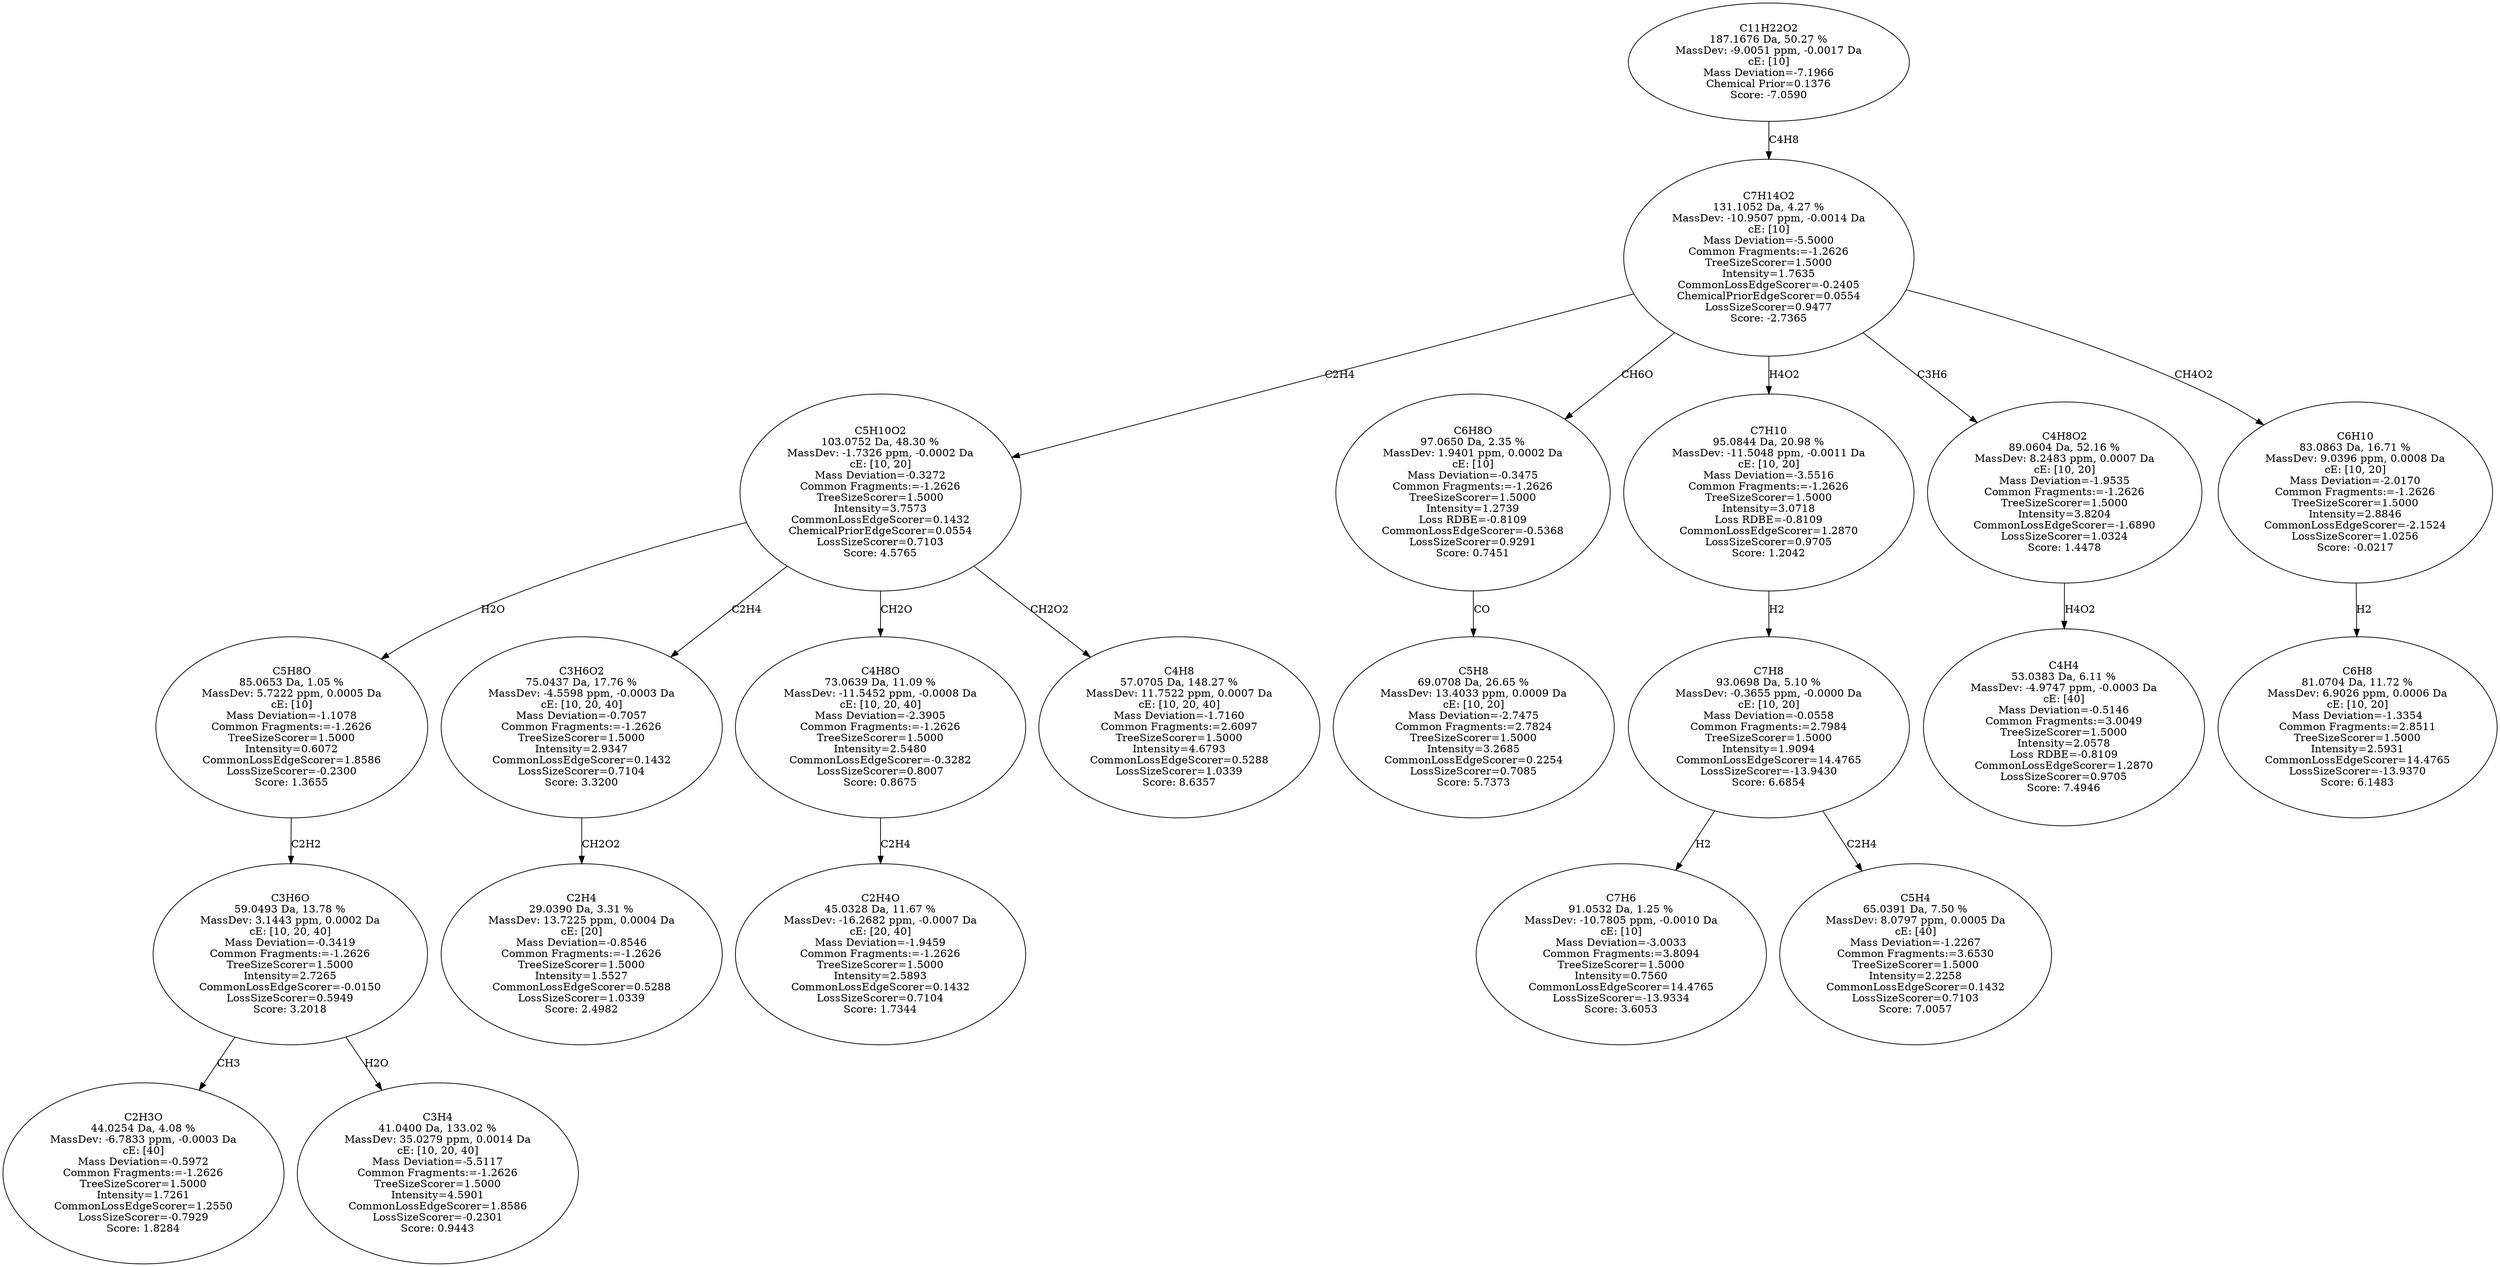 strict digraph {
v1 [label="C2H3O\n44.0254 Da, 4.08 %\nMassDev: -6.7833 ppm, -0.0003 Da\ncE: [40]\nMass Deviation=-0.5972\nCommon Fragments:=-1.2626\nTreeSizeScorer=1.5000\nIntensity=1.7261\nCommonLossEdgeScorer=1.2550\nLossSizeScorer=-0.7929\nScore: 1.8284"];
v2 [label="C3H4\n41.0400 Da, 133.02 %\nMassDev: 35.0279 ppm, 0.0014 Da\ncE: [10, 20, 40]\nMass Deviation=-5.5117\nCommon Fragments:=-1.2626\nTreeSizeScorer=1.5000\nIntensity=4.5901\nCommonLossEdgeScorer=1.8586\nLossSizeScorer=-0.2301\nScore: 0.9443"];
v3 [label="C3H6O\n59.0493 Da, 13.78 %\nMassDev: 3.1443 ppm, 0.0002 Da\ncE: [10, 20, 40]\nMass Deviation=-0.3419\nCommon Fragments:=-1.2626\nTreeSizeScorer=1.5000\nIntensity=2.7265\nCommonLossEdgeScorer=-0.0150\nLossSizeScorer=0.5949\nScore: 3.2018"];
v4 [label="C5H8O\n85.0653 Da, 1.05 %\nMassDev: 5.7222 ppm, 0.0005 Da\ncE: [10]\nMass Deviation=-1.1078\nCommon Fragments:=-1.2626\nTreeSizeScorer=1.5000\nIntensity=0.6072\nCommonLossEdgeScorer=1.8586\nLossSizeScorer=-0.2300\nScore: 1.3655"];
v5 [label="C2H4\n29.0390 Da, 3.31 %\nMassDev: 13.7225 ppm, 0.0004 Da\ncE: [20]\nMass Deviation=-0.8546\nCommon Fragments:=-1.2626\nTreeSizeScorer=1.5000\nIntensity=1.5527\nCommonLossEdgeScorer=0.5288\nLossSizeScorer=1.0339\nScore: 2.4982"];
v6 [label="C3H6O2\n75.0437 Da, 17.76 %\nMassDev: -4.5598 ppm, -0.0003 Da\ncE: [10, 20, 40]\nMass Deviation=-0.7057\nCommon Fragments:=-1.2626\nTreeSizeScorer=1.5000\nIntensity=2.9347\nCommonLossEdgeScorer=0.1432\nLossSizeScorer=0.7104\nScore: 3.3200"];
v7 [label="C2H4O\n45.0328 Da, 11.67 %\nMassDev: -16.2682 ppm, -0.0007 Da\ncE: [20, 40]\nMass Deviation=-1.9459\nCommon Fragments:=-1.2626\nTreeSizeScorer=1.5000\nIntensity=2.5893\nCommonLossEdgeScorer=0.1432\nLossSizeScorer=0.7104\nScore: 1.7344"];
v8 [label="C4H8O\n73.0639 Da, 11.09 %\nMassDev: -11.5452 ppm, -0.0008 Da\ncE: [10, 20, 40]\nMass Deviation=-2.3905\nCommon Fragments:=-1.2626\nTreeSizeScorer=1.5000\nIntensity=2.5480\nCommonLossEdgeScorer=-0.3282\nLossSizeScorer=0.8007\nScore: 0.8675"];
v9 [label="C4H8\n57.0705 Da, 148.27 %\nMassDev: 11.7522 ppm, 0.0007 Da\ncE: [10, 20, 40]\nMass Deviation=-1.7160\nCommon Fragments:=2.6097\nTreeSizeScorer=1.5000\nIntensity=4.6793\nCommonLossEdgeScorer=0.5288\nLossSizeScorer=1.0339\nScore: 8.6357"];
v10 [label="C5H10O2\n103.0752 Da, 48.30 %\nMassDev: -1.7326 ppm, -0.0002 Da\ncE: [10, 20]\nMass Deviation=-0.3272\nCommon Fragments:=-1.2626\nTreeSizeScorer=1.5000\nIntensity=3.7573\nCommonLossEdgeScorer=0.1432\nChemicalPriorEdgeScorer=0.0554\nLossSizeScorer=0.7103\nScore: 4.5765"];
v11 [label="C5H8\n69.0708 Da, 26.65 %\nMassDev: 13.4033 ppm, 0.0009 Da\ncE: [10, 20]\nMass Deviation=-2.7475\nCommon Fragments:=2.7824\nTreeSizeScorer=1.5000\nIntensity=3.2685\nCommonLossEdgeScorer=0.2254\nLossSizeScorer=0.7085\nScore: 5.7373"];
v12 [label="C6H8O\n97.0650 Da, 2.35 %\nMassDev: 1.9401 ppm, 0.0002 Da\ncE: [10]\nMass Deviation=-0.3475\nCommon Fragments:=-1.2626\nTreeSizeScorer=1.5000\nIntensity=1.2739\nLoss RDBE=-0.8109\nCommonLossEdgeScorer=-0.5368\nLossSizeScorer=0.9291\nScore: 0.7451"];
v13 [label="C7H6\n91.0532 Da, 1.25 %\nMassDev: -10.7805 ppm, -0.0010 Da\ncE: [10]\nMass Deviation=-3.0033\nCommon Fragments:=3.8094\nTreeSizeScorer=1.5000\nIntensity=0.7560\nCommonLossEdgeScorer=14.4765\nLossSizeScorer=-13.9334\nScore: 3.6053"];
v14 [label="C5H4\n65.0391 Da, 7.50 %\nMassDev: 8.0797 ppm, 0.0005 Da\ncE: [40]\nMass Deviation=-1.2267\nCommon Fragments:=3.6530\nTreeSizeScorer=1.5000\nIntensity=2.2258\nCommonLossEdgeScorer=0.1432\nLossSizeScorer=0.7103\nScore: 7.0057"];
v15 [label="C7H8\n93.0698 Da, 5.10 %\nMassDev: -0.3655 ppm, -0.0000 Da\ncE: [10, 20]\nMass Deviation=-0.0558\nCommon Fragments:=2.7984\nTreeSizeScorer=1.5000\nIntensity=1.9094\nCommonLossEdgeScorer=14.4765\nLossSizeScorer=-13.9430\nScore: 6.6854"];
v16 [label="C7H10\n95.0844 Da, 20.98 %\nMassDev: -11.5048 ppm, -0.0011 Da\ncE: [10, 20]\nMass Deviation=-3.5516\nCommon Fragments:=-1.2626\nTreeSizeScorer=1.5000\nIntensity=3.0718\nLoss RDBE=-0.8109\nCommonLossEdgeScorer=1.2870\nLossSizeScorer=0.9705\nScore: 1.2042"];
v17 [label="C4H4\n53.0383 Da, 6.11 %\nMassDev: -4.9747 ppm, -0.0003 Da\ncE: [40]\nMass Deviation=-0.5146\nCommon Fragments:=3.0049\nTreeSizeScorer=1.5000\nIntensity=2.0578\nLoss RDBE=-0.8109\nCommonLossEdgeScorer=1.2870\nLossSizeScorer=0.9705\nScore: 7.4946"];
v18 [label="C4H8O2\n89.0604 Da, 52.16 %\nMassDev: 8.2483 ppm, 0.0007 Da\ncE: [10, 20]\nMass Deviation=-1.9535\nCommon Fragments:=-1.2626\nTreeSizeScorer=1.5000\nIntensity=3.8204\nCommonLossEdgeScorer=-1.6890\nLossSizeScorer=1.0324\nScore: 1.4478"];
v19 [label="C6H8\n81.0704 Da, 11.72 %\nMassDev: 6.9026 ppm, 0.0006 Da\ncE: [10, 20]\nMass Deviation=-1.3354\nCommon Fragments:=2.8511\nTreeSizeScorer=1.5000\nIntensity=2.5931\nCommonLossEdgeScorer=14.4765\nLossSizeScorer=-13.9370\nScore: 6.1483"];
v20 [label="C6H10\n83.0863 Da, 16.71 %\nMassDev: 9.0396 ppm, 0.0008 Da\ncE: [10, 20]\nMass Deviation=-2.0170\nCommon Fragments:=-1.2626\nTreeSizeScorer=1.5000\nIntensity=2.8846\nCommonLossEdgeScorer=-2.1524\nLossSizeScorer=1.0256\nScore: -0.0217"];
v21 [label="C7H14O2\n131.1052 Da, 4.27 %\nMassDev: -10.9507 ppm, -0.0014 Da\ncE: [10]\nMass Deviation=-5.5000\nCommon Fragments:=-1.2626\nTreeSizeScorer=1.5000\nIntensity=1.7635\nCommonLossEdgeScorer=-0.2405\nChemicalPriorEdgeScorer=0.0554\nLossSizeScorer=0.9477\nScore: -2.7365"];
v22 [label="C11H22O2\n187.1676 Da, 50.27 %\nMassDev: -9.0051 ppm, -0.0017 Da\ncE: [10]\nMass Deviation=-7.1966\nChemical Prior=0.1376\nScore: -7.0590"];
v3 -> v1 [label="CH3"];
v3 -> v2 [label="H2O"];
v4 -> v3 [label="C2H2"];
v10 -> v4 [label="H2O"];
v6 -> v5 [label="CH2O2"];
v10 -> v6 [label="C2H4"];
v8 -> v7 [label="C2H4"];
v10 -> v8 [label="CH2O"];
v10 -> v9 [label="CH2O2"];
v21 -> v10 [label="C2H4"];
v12 -> v11 [label="CO"];
v21 -> v12 [label="CH6O"];
v15 -> v13 [label="H2"];
v15 -> v14 [label="C2H4"];
v16 -> v15 [label="H2"];
v21 -> v16 [label="H4O2"];
v18 -> v17 [label="H4O2"];
v21 -> v18 [label="C3H6"];
v20 -> v19 [label="H2"];
v21 -> v20 [label="CH4O2"];
v22 -> v21 [label="C4H8"];
}